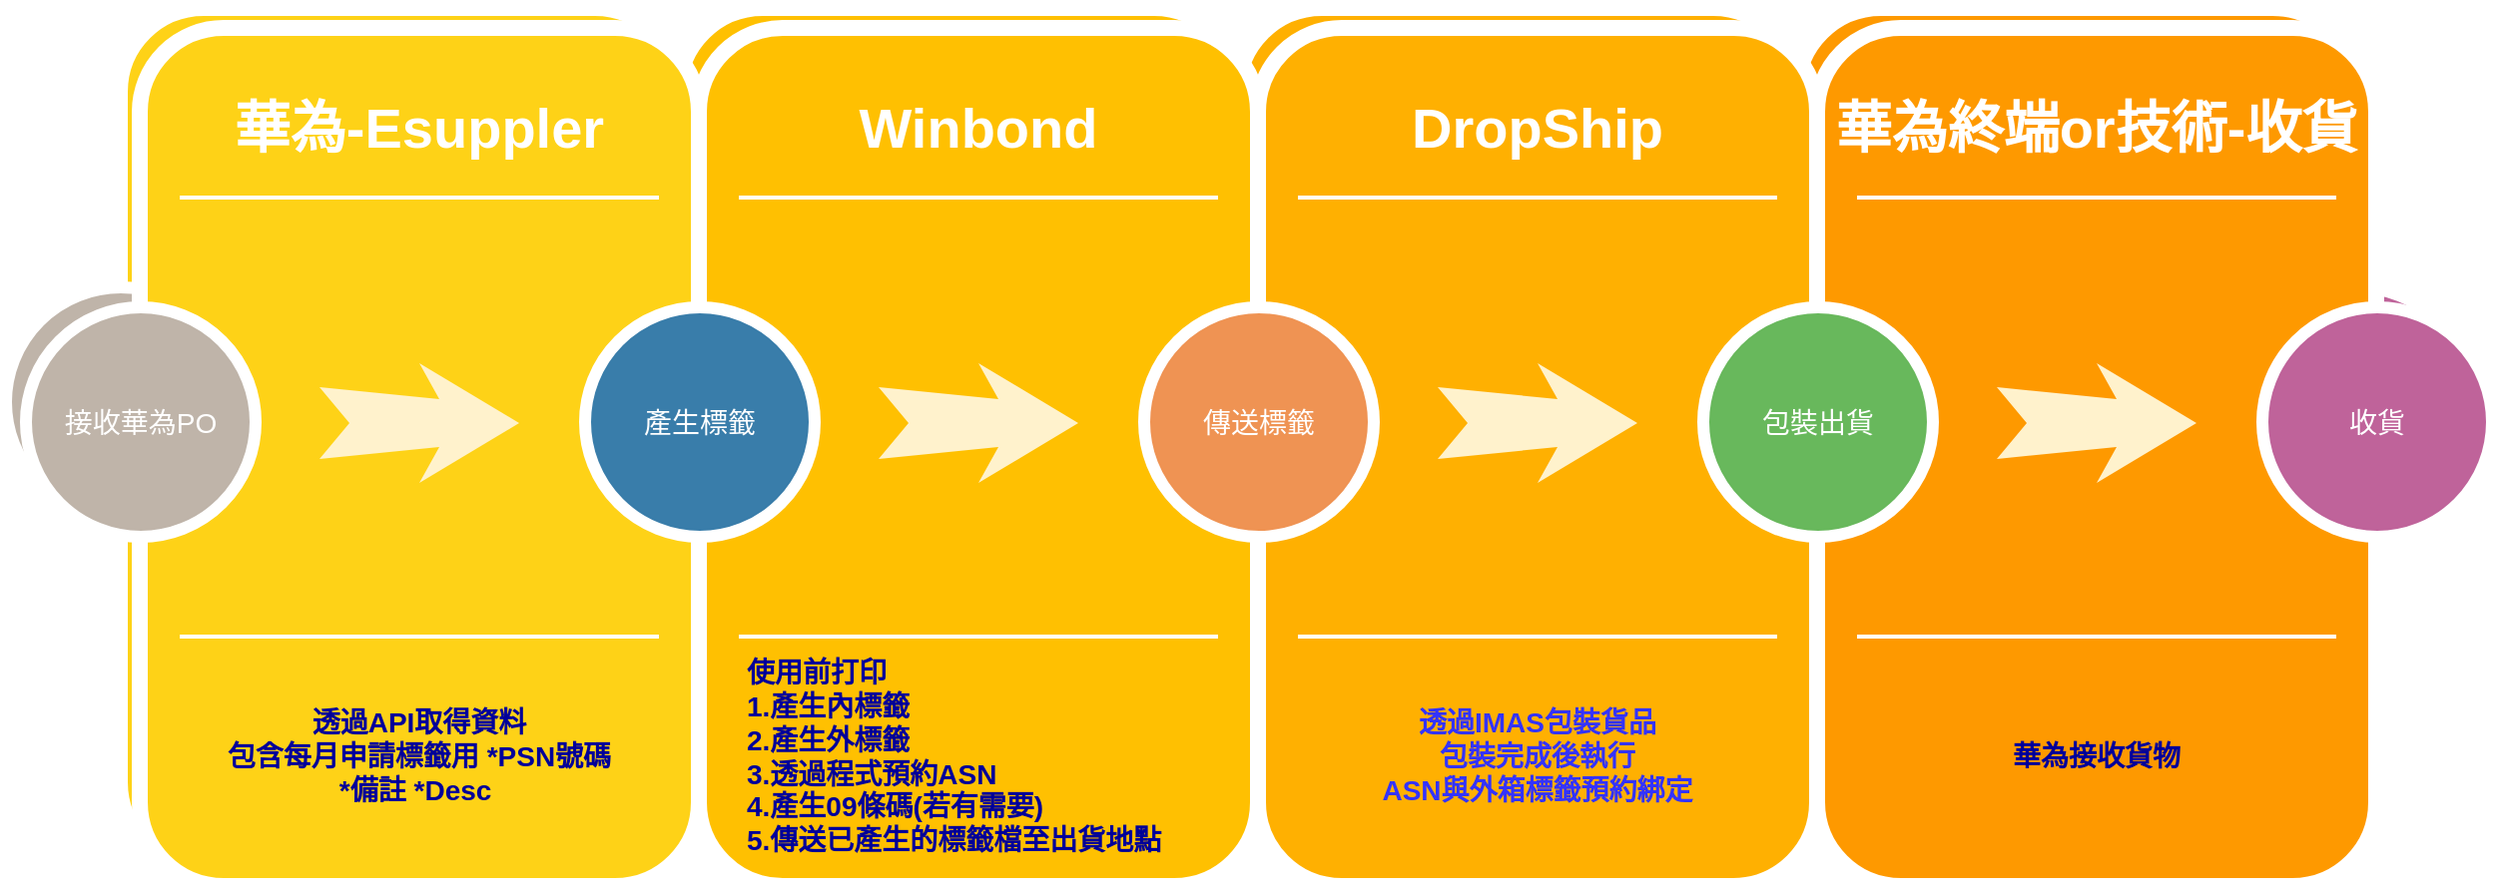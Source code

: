 <mxfile version="11.0.5" type="github"><diagram name="Page-1" id="12e1b939-464a-85fe-373e-61e167be1490"><mxGraphModel dx="1422" dy="715" grid="1" gridSize="10" guides="1" tooltips="1" connect="1" arrows="1" fold="1" page="1" pageScale="1.5" pageWidth="1169" pageHeight="826" background="#ffffff" math="0" shadow="0"><root><mxCell id="0"/><mxCell id="1" parent="0"/><mxCell id="60da8b9f42644d3a-2" value="" style="whiteSpace=wrap;html=1;rounded=1;shadow=0;strokeWidth=8;fontSize=20;align=center;fillColor=#FED217;strokeColor=#FFFFFF;" parent="1" vertex="1"><mxGeometry x="316" y="405" width="280" height="430" as="geometry"/></mxCell><mxCell id="60da8b9f42644d3a-3" value="華為-Esuppler" style="text;html=1;strokeColor=none;fillColor=none;align=center;verticalAlign=middle;whiteSpace=wrap;rounded=0;shadow=0;fontSize=28;fontColor=#FFFFFF;fontStyle=1" parent="1" vertex="1"><mxGeometry x="316" y="425" width="280" height="60" as="geometry"/></mxCell><mxCell id="60da8b9f42644d3a-4" value="&lt;span style=&quot;font-size: 14px;&quot;&gt;透過API取得資料&lt;br style=&quot;font-size: 14px;&quot;&gt;包含每月申請標籤用 *PSN號碼&lt;br style=&quot;font-size: 14px;&quot;&gt;*備註 *Desc&amp;nbsp;&lt;/span&gt;" style="text;strokeColor=none;fillColor=none;align=center;verticalAlign=middle;rounded=0;shadow=0;fontSize=14;fontColor=#000099;fontStyle=1;labelBackgroundColor=none;whiteSpace=wrap;html=1;" parent="1" vertex="1"><mxGeometry x="316" y="725" width="280" height="90" as="geometry"/></mxCell><mxCell id="60da8b9f42644d3a-6" value="" style="line;strokeWidth=2;html=1;rounded=0;shadow=0;fontSize=27;align=center;fillColor=none;strokeColor=#FFFFFF;" parent="1" vertex="1"><mxGeometry x="336" y="485" width="240" height="10" as="geometry"/></mxCell><mxCell id="60da8b9f42644d3a-7" value="" style="line;strokeWidth=2;html=1;rounded=0;shadow=0;fontSize=27;align=center;fillColor=none;strokeColor=#FFFFFF;" parent="1" vertex="1"><mxGeometry x="336" y="705" width="240" height="10" as="geometry"/></mxCell><mxCell id="60da8b9f42644d3a-8" value="接收華為PO" style="ellipse;whiteSpace=wrap;html=1;rounded=0;shadow=0;strokeWidth=6;fontSize=14;align=center;fillColor=#BFB4A9;strokeColor=#FFFFFF;fontColor=#FFFFFF;" parent="1" vertex="1"><mxGeometry x="259" y="545" width="115" height="115" as="geometry"/></mxCell><mxCell id="60da8b9f42644d3a-9" value="" style="html=1;shadow=0;dashed=0;align=center;verticalAlign=middle;shape=mxgraph.arrows2.stylisedArrow;dy=0.6;dx=40;notch=15;feather=0.4;rounded=0;strokeWidth=1;fontSize=27;strokeColor=none;fillColor=#fff2cc;" parent="1" vertex="1"><mxGeometry x="406" y="573" width="100" height="60" as="geometry"/></mxCell><mxCell id="60da8b9f42644d3a-17" value="" style="whiteSpace=wrap;html=1;rounded=1;shadow=0;strokeWidth=8;fontSize=20;align=center;fillColor=#FFC001;strokeColor=#FFFFFF;" parent="1" vertex="1"><mxGeometry x="596" y="405" width="280" height="430" as="geometry"/></mxCell><mxCell id="60da8b9f42644d3a-18" value="Winbond" style="text;html=1;strokeColor=none;fillColor=none;align=center;verticalAlign=middle;whiteSpace=wrap;rounded=0;shadow=0;fontSize=28;fontColor=#FFFFFF;fontStyle=1" parent="1" vertex="1"><mxGeometry x="596" y="425" width="280" height="60" as="geometry"/></mxCell><mxCell id="60da8b9f42644d3a-19" value="使用前打印&lt;br&gt;1.產生內標籤&lt;br&gt;2.產生外標籤&lt;br&gt;3.透過程式預約ASN&lt;br&gt;4.產生09條碼(若有需要)&lt;br&gt;5.傳送已產生的標籤檔至出貨地點&lt;br&gt;" style="text;html=1;strokeColor=none;fillColor=none;align=left;verticalAlign=middle;whiteSpace=wrap;rounded=0;shadow=0;fontSize=14;fontColor=#000099;fontStyle=1" parent="1" vertex="1"><mxGeometry x="618" y="725" width="274" height="90" as="geometry"/></mxCell><mxCell id="60da8b9f42644d3a-20" value="" style="line;strokeWidth=2;html=1;rounded=0;shadow=0;fontSize=27;align=center;fillColor=none;strokeColor=#FFFFFF;" parent="1" vertex="1"><mxGeometry x="616" y="485" width="240" height="10" as="geometry"/></mxCell><mxCell id="60da8b9f42644d3a-21" value="" style="line;strokeWidth=2;html=1;rounded=0;shadow=0;fontSize=27;align=center;fillColor=none;strokeColor=#FFFFFF;" parent="1" vertex="1"><mxGeometry x="616" y="705" width="240" height="10" as="geometry"/></mxCell><mxCell id="60da8b9f42644d3a-22" value="產生標籤" style="ellipse;whiteSpace=wrap;html=1;rounded=0;shadow=0;strokeWidth=6;fontSize=14;align=center;fillColor=#397DAA;strokeColor=#FFFFFF;fontColor=#FFFFFF;" parent="1" vertex="1"><mxGeometry x="539" y="545" width="115" height="115" as="geometry"/></mxCell><mxCell id="60da8b9f42644d3a-23" value="" style="html=1;shadow=0;dashed=0;align=center;verticalAlign=middle;shape=mxgraph.arrows2.stylisedArrow;dy=0.6;dx=40;notch=15;feather=0.4;rounded=0;strokeWidth=1;fontSize=27;strokeColor=none;fillColor=#fff2cc;" parent="1" vertex="1"><mxGeometry x="686" y="573" width="100" height="60" as="geometry"/></mxCell><mxCell id="60da8b9f42644d3a-24" value="" style="whiteSpace=wrap;html=1;rounded=1;shadow=0;strokeWidth=8;fontSize=20;align=center;fillColor=#FFB001;strokeColor=#FFFFFF;" parent="1" vertex="1"><mxGeometry x="876" y="405" width="280" height="430" as="geometry"/></mxCell><mxCell id="60da8b9f42644d3a-25" value="DropShip" style="text;html=1;strokeColor=none;fillColor=none;align=center;verticalAlign=middle;whiteSpace=wrap;rounded=0;shadow=0;fontSize=28;fontColor=#FFFFFF;fontStyle=1" parent="1" vertex="1"><mxGeometry x="876" y="425" width="280" height="60" as="geometry"/></mxCell><mxCell id="60da8b9f42644d3a-26" value="透過IMAS包裝貨品&lt;br&gt;包裝完成後執行&lt;br&gt;ASN與外箱標籤預約綁定" style="text;html=1;strokeColor=none;fillColor=none;align=center;verticalAlign=middle;whiteSpace=wrap;rounded=0;shadow=0;fontSize=14;fontColor=#3333FF;fontStyle=1" parent="1" vertex="1"><mxGeometry x="876" y="725" width="280" height="90" as="geometry"/></mxCell><mxCell id="60da8b9f42644d3a-27" value="" style="line;strokeWidth=2;html=1;rounded=0;shadow=0;fontSize=27;align=center;fillColor=none;strokeColor=#FFFFFF;" parent="1" vertex="1"><mxGeometry x="896" y="485" width="240" height="10" as="geometry"/></mxCell><mxCell id="60da8b9f42644d3a-28" value="" style="line;strokeWidth=2;html=1;rounded=0;shadow=0;fontSize=27;align=center;fillColor=none;strokeColor=#FFFFFF;" parent="1" vertex="1"><mxGeometry x="896" y="705" width="240" height="10" as="geometry"/></mxCell><mxCell id="60da8b9f42644d3a-29" value="傳送標籤" style="ellipse;whiteSpace=wrap;html=1;rounded=0;shadow=0;strokeWidth=6;fontSize=14;align=center;fillColor=#EF9353;strokeColor=#FFFFFF;fontColor=#FFFFFF;" parent="1" vertex="1"><mxGeometry x="819" y="545" width="115" height="115" as="geometry"/></mxCell><mxCell id="60da8b9f42644d3a-30" value="" style="html=1;shadow=0;dashed=0;align=center;verticalAlign=middle;shape=mxgraph.arrows2.stylisedArrow;dy=0.6;dx=40;notch=15;feather=0.4;rounded=0;strokeWidth=1;fontSize=27;strokeColor=none;fillColor=#fff2cc;" parent="1" vertex="1"><mxGeometry x="966" y="573" width="100" height="60" as="geometry"/></mxCell><mxCell id="60da8b9f42644d3a-31" value="" style="whiteSpace=wrap;html=1;rounded=1;shadow=0;strokeWidth=8;fontSize=20;align=center;fillColor=#FE9900;strokeColor=#FFFFFF;" parent="1" vertex="1"><mxGeometry x="1156" y="405" width="280" height="430" as="geometry"/></mxCell><mxCell id="60da8b9f42644d3a-32" value="華為終端or技術-收貨" style="text;html=1;strokeColor=none;fillColor=none;align=center;verticalAlign=middle;whiteSpace=wrap;rounded=0;shadow=0;fontSize=28;fontColor=#FFFFFF;fontStyle=1" parent="1" vertex="1"><mxGeometry x="1156" y="425" width="280" height="60" as="geometry"/></mxCell><mxCell id="60da8b9f42644d3a-33" value="華為接收貨物" style="text;html=1;strokeColor=none;fillColor=none;align=center;verticalAlign=middle;whiteSpace=wrap;rounded=0;shadow=0;fontSize=14;fontColor=#000099;fontStyle=1" parent="1" vertex="1"><mxGeometry x="1156" y="725" width="280" height="90" as="geometry"/></mxCell><mxCell id="60da8b9f42644d3a-34" value="" style="line;strokeWidth=2;html=1;rounded=0;shadow=0;fontSize=27;align=center;fillColor=none;strokeColor=#FFFFFF;" parent="1" vertex="1"><mxGeometry x="1176" y="485" width="240" height="10" as="geometry"/></mxCell><mxCell id="60da8b9f42644d3a-35" value="" style="line;strokeWidth=2;html=1;rounded=0;shadow=0;fontSize=27;align=center;fillColor=none;strokeColor=#FFFFFF;" parent="1" vertex="1"><mxGeometry x="1176" y="705" width="240" height="10" as="geometry"/></mxCell><mxCell id="60da8b9f42644d3a-36" value="包裝出貨" style="ellipse;whiteSpace=wrap;html=1;rounded=0;shadow=0;strokeWidth=6;fontSize=14;align=center;fillColor=#68B85C;strokeColor=#FFFFFF;fontColor=#FFFFFF;" parent="1" vertex="1"><mxGeometry x="1099" y="545" width="115" height="115" as="geometry"/></mxCell><mxCell id="60da8b9f42644d3a-37" value="" style="html=1;shadow=0;dashed=0;align=center;verticalAlign=middle;shape=mxgraph.arrows2.stylisedArrow;dy=0.6;dx=40;notch=15;feather=0.4;rounded=0;strokeWidth=1;fontSize=27;strokeColor=none;fillColor=#fff2cc;" parent="1" vertex="1"><mxGeometry x="1246" y="573" width="100" height="60" as="geometry"/></mxCell><mxCell id="60da8b9f42644d3a-38" value="收貨" style="ellipse;whiteSpace=wrap;html=1;rounded=0;shadow=0;strokeWidth=6;fontSize=14;align=center;fillColor=#BF639A;strokeColor=#FFFFFF;fontColor=#FFFFFF;" parent="1" vertex="1"><mxGeometry x="1379" y="545" width="115" height="115" as="geometry"/></mxCell><mxCell id="Y7dm7NxGJ0TuShP2CK1F-1" value="" style="whiteSpace=wrap;html=1;rounded=1;shadow=0;strokeWidth=8;fontSize=20;align=center;fillColor=#FED217;strokeColor=#FFFFFF;" vertex="1" parent="1"><mxGeometry x="326" y="415" width="280" height="430" as="geometry"/></mxCell><mxCell id="Y7dm7NxGJ0TuShP2CK1F-2" value="華為-Esuppler" style="text;html=1;strokeColor=none;fillColor=none;align=center;verticalAlign=middle;whiteSpace=wrap;rounded=0;shadow=0;fontSize=28;fontColor=#FFFFFF;fontStyle=1" vertex="1" parent="1"><mxGeometry x="326" y="435" width="280" height="60" as="geometry"/></mxCell><mxCell id="Y7dm7NxGJ0TuShP2CK1F-3" value="&lt;span style=&quot;font-size: 14px;&quot;&gt;透過API取得資料&lt;br style=&quot;font-size: 14px;&quot;&gt;包含每月申請標籤用 *PSN號碼&lt;br style=&quot;font-size: 14px;&quot;&gt;*備註 *Desc&amp;nbsp;&lt;/span&gt;" style="text;strokeColor=none;fillColor=none;align=center;verticalAlign=middle;rounded=0;shadow=0;fontSize=14;fontColor=#000099;fontStyle=1;labelBackgroundColor=none;whiteSpace=wrap;html=1;" vertex="1" parent="1"><mxGeometry x="326" y="735" width="280" height="90" as="geometry"/></mxCell><mxCell id="Y7dm7NxGJ0TuShP2CK1F-4" value="" style="line;strokeWidth=2;html=1;rounded=0;shadow=0;fontSize=27;align=center;fillColor=none;strokeColor=#FFFFFF;" vertex="1" parent="1"><mxGeometry x="346" y="495" width="240" height="10" as="geometry"/></mxCell><mxCell id="Y7dm7NxGJ0TuShP2CK1F-5" value="" style="line;strokeWidth=2;html=1;rounded=0;shadow=0;fontSize=27;align=center;fillColor=none;strokeColor=#FFFFFF;" vertex="1" parent="1"><mxGeometry x="346" y="715" width="240" height="10" as="geometry"/></mxCell><mxCell id="Y7dm7NxGJ0TuShP2CK1F-6" value="接收華為PO" style="ellipse;whiteSpace=wrap;html=1;rounded=0;shadow=0;strokeWidth=6;fontSize=14;align=center;fillColor=#BFB4A9;strokeColor=#FFFFFF;fontColor=#FFFFFF;" vertex="1" parent="1"><mxGeometry x="269" y="555" width="115" height="115" as="geometry"/></mxCell><mxCell id="Y7dm7NxGJ0TuShP2CK1F-7" value="" style="html=1;shadow=0;dashed=0;align=center;verticalAlign=middle;shape=mxgraph.arrows2.stylisedArrow;dy=0.6;dx=40;notch=15;feather=0.4;rounded=0;strokeWidth=1;fontSize=27;strokeColor=none;fillColor=#fff2cc;" vertex="1" parent="1"><mxGeometry x="416" y="583" width="100" height="60" as="geometry"/></mxCell><mxCell id="Y7dm7NxGJ0TuShP2CK1F-8" value="" style="whiteSpace=wrap;html=1;rounded=1;shadow=0;strokeWidth=8;fontSize=20;align=center;fillColor=#FFC001;strokeColor=#FFFFFF;" vertex="1" parent="1"><mxGeometry x="606" y="415" width="280" height="430" as="geometry"/></mxCell><mxCell id="Y7dm7NxGJ0TuShP2CK1F-9" value="Winbond" style="text;html=1;strokeColor=none;fillColor=none;align=center;verticalAlign=middle;whiteSpace=wrap;rounded=0;shadow=0;fontSize=28;fontColor=#FFFFFF;fontStyle=1" vertex="1" parent="1"><mxGeometry x="606" y="435" width="280" height="60" as="geometry"/></mxCell><mxCell id="Y7dm7NxGJ0TuShP2CK1F-10" value="使用前打印&lt;br&gt;1.產生內標籤&lt;br&gt;2.產生外標籤&lt;br&gt;3.透過程式預約ASN&lt;br&gt;4.產生09條碼(若有需要)&lt;br&gt;5.傳送已產生的標籤檔至出貨地點&lt;br&gt;" style="text;html=1;strokeColor=none;fillColor=none;align=left;verticalAlign=middle;whiteSpace=wrap;rounded=0;shadow=0;fontSize=14;fontColor=#000099;fontStyle=1" vertex="1" parent="1"><mxGeometry x="628" y="735" width="274" height="90" as="geometry"/></mxCell><mxCell id="Y7dm7NxGJ0TuShP2CK1F-11" value="" style="line;strokeWidth=2;html=1;rounded=0;shadow=0;fontSize=27;align=center;fillColor=none;strokeColor=#FFFFFF;" vertex="1" parent="1"><mxGeometry x="626" y="495" width="240" height="10" as="geometry"/></mxCell><mxCell id="Y7dm7NxGJ0TuShP2CK1F-12" value="" style="line;strokeWidth=2;html=1;rounded=0;shadow=0;fontSize=27;align=center;fillColor=none;strokeColor=#FFFFFF;" vertex="1" parent="1"><mxGeometry x="626" y="715" width="240" height="10" as="geometry"/></mxCell><mxCell id="Y7dm7NxGJ0TuShP2CK1F-13" value="產生標籤" style="ellipse;whiteSpace=wrap;html=1;rounded=0;shadow=0;strokeWidth=6;fontSize=14;align=center;fillColor=#397DAA;strokeColor=#FFFFFF;fontColor=#FFFFFF;" vertex="1" parent="1"><mxGeometry x="549" y="555" width="115" height="115" as="geometry"/></mxCell><mxCell id="Y7dm7NxGJ0TuShP2CK1F-14" value="" style="html=1;shadow=0;dashed=0;align=center;verticalAlign=middle;shape=mxgraph.arrows2.stylisedArrow;dy=0.6;dx=40;notch=15;feather=0.4;rounded=0;strokeWidth=1;fontSize=27;strokeColor=none;fillColor=#fff2cc;" vertex="1" parent="1"><mxGeometry x="696" y="583" width="100" height="60" as="geometry"/></mxCell><mxCell id="Y7dm7NxGJ0TuShP2CK1F-15" value="" style="whiteSpace=wrap;html=1;rounded=1;shadow=0;strokeWidth=8;fontSize=20;align=center;fillColor=#FFB001;strokeColor=#FFFFFF;" vertex="1" parent="1"><mxGeometry x="886" y="415" width="280" height="430" as="geometry"/></mxCell><mxCell id="Y7dm7NxGJ0TuShP2CK1F-16" value="DropShip" style="text;html=1;strokeColor=none;fillColor=none;align=center;verticalAlign=middle;whiteSpace=wrap;rounded=0;shadow=0;fontSize=28;fontColor=#FFFFFF;fontStyle=1" vertex="1" parent="1"><mxGeometry x="886" y="435" width="280" height="60" as="geometry"/></mxCell><mxCell id="Y7dm7NxGJ0TuShP2CK1F-17" value="透過IMAS包裝貨品&lt;br&gt;包裝完成後執行&lt;br&gt;ASN與外箱標籤預約綁定" style="text;html=1;strokeColor=none;fillColor=none;align=center;verticalAlign=middle;whiteSpace=wrap;rounded=0;shadow=0;fontSize=14;fontColor=#3333FF;fontStyle=1" vertex="1" parent="1"><mxGeometry x="886" y="735" width="280" height="90" as="geometry"/></mxCell><mxCell id="Y7dm7NxGJ0TuShP2CK1F-18" value="" style="line;strokeWidth=2;html=1;rounded=0;shadow=0;fontSize=27;align=center;fillColor=none;strokeColor=#FFFFFF;" vertex="1" parent="1"><mxGeometry x="906" y="495" width="240" height="10" as="geometry"/></mxCell><mxCell id="Y7dm7NxGJ0TuShP2CK1F-19" value="" style="line;strokeWidth=2;html=1;rounded=0;shadow=0;fontSize=27;align=center;fillColor=none;strokeColor=#FFFFFF;" vertex="1" parent="1"><mxGeometry x="906" y="715" width="240" height="10" as="geometry"/></mxCell><mxCell id="Y7dm7NxGJ0TuShP2CK1F-20" value="傳送標籤" style="ellipse;whiteSpace=wrap;html=1;rounded=0;shadow=0;strokeWidth=6;fontSize=14;align=center;fillColor=#EF9353;strokeColor=#FFFFFF;fontColor=#FFFFFF;" vertex="1" parent="1"><mxGeometry x="829" y="555" width="115" height="115" as="geometry"/></mxCell><mxCell id="Y7dm7NxGJ0TuShP2CK1F-21" value="" style="html=1;shadow=0;dashed=0;align=center;verticalAlign=middle;shape=mxgraph.arrows2.stylisedArrow;dy=0.6;dx=40;notch=15;feather=0.4;rounded=0;strokeWidth=1;fontSize=27;strokeColor=none;fillColor=#fff2cc;" vertex="1" parent="1"><mxGeometry x="976" y="583" width="100" height="60" as="geometry"/></mxCell><mxCell id="Y7dm7NxGJ0TuShP2CK1F-22" value="" style="whiteSpace=wrap;html=1;rounded=1;shadow=0;strokeWidth=8;fontSize=20;align=center;fillColor=#FE9900;strokeColor=#FFFFFF;" vertex="1" parent="1"><mxGeometry x="1166" y="415" width="280" height="430" as="geometry"/></mxCell><mxCell id="Y7dm7NxGJ0TuShP2CK1F-23" value="華為終端or技術-收貨" style="text;html=1;strokeColor=none;fillColor=none;align=center;verticalAlign=middle;whiteSpace=wrap;rounded=0;shadow=0;fontSize=28;fontColor=#FFFFFF;fontStyle=1" vertex="1" parent="1"><mxGeometry x="1166" y="435" width="280" height="60" as="geometry"/></mxCell><mxCell id="Y7dm7NxGJ0TuShP2CK1F-24" value="華為接收貨物" style="text;html=1;strokeColor=none;fillColor=none;align=center;verticalAlign=middle;whiteSpace=wrap;rounded=0;shadow=0;fontSize=14;fontColor=#000099;fontStyle=1" vertex="1" parent="1"><mxGeometry x="1166" y="735" width="280" height="90" as="geometry"/></mxCell><mxCell id="Y7dm7NxGJ0TuShP2CK1F-25" value="" style="line;strokeWidth=2;html=1;rounded=0;shadow=0;fontSize=27;align=center;fillColor=none;strokeColor=#FFFFFF;" vertex="1" parent="1"><mxGeometry x="1186" y="495" width="240" height="10" as="geometry"/></mxCell><mxCell id="Y7dm7NxGJ0TuShP2CK1F-26" value="" style="line;strokeWidth=2;html=1;rounded=0;shadow=0;fontSize=27;align=center;fillColor=none;strokeColor=#FFFFFF;" vertex="1" parent="1"><mxGeometry x="1186" y="715" width="240" height="10" as="geometry"/></mxCell><mxCell id="Y7dm7NxGJ0TuShP2CK1F-27" value="包裝出貨" style="ellipse;whiteSpace=wrap;html=1;rounded=0;shadow=0;strokeWidth=6;fontSize=14;align=center;fillColor=#68B85C;strokeColor=#FFFFFF;fontColor=#FFFFFF;" vertex="1" parent="1"><mxGeometry x="1109" y="555" width="115" height="115" as="geometry"/></mxCell><mxCell id="Y7dm7NxGJ0TuShP2CK1F-28" value="" style="html=1;shadow=0;dashed=0;align=center;verticalAlign=middle;shape=mxgraph.arrows2.stylisedArrow;dy=0.6;dx=40;notch=15;feather=0.4;rounded=0;strokeWidth=1;fontSize=27;strokeColor=none;fillColor=#fff2cc;" vertex="1" parent="1"><mxGeometry x="1256" y="583" width="100" height="60" as="geometry"/></mxCell><mxCell id="Y7dm7NxGJ0TuShP2CK1F-29" value="收貨" style="ellipse;whiteSpace=wrap;html=1;rounded=0;shadow=0;strokeWidth=6;fontSize=14;align=center;fillColor=#BF639A;strokeColor=#FFFFFF;fontColor=#FFFFFF;" vertex="1" parent="1"><mxGeometry x="1389" y="555" width="115" height="115" as="geometry"/></mxCell></root></mxGraphModel></diagram></mxfile>